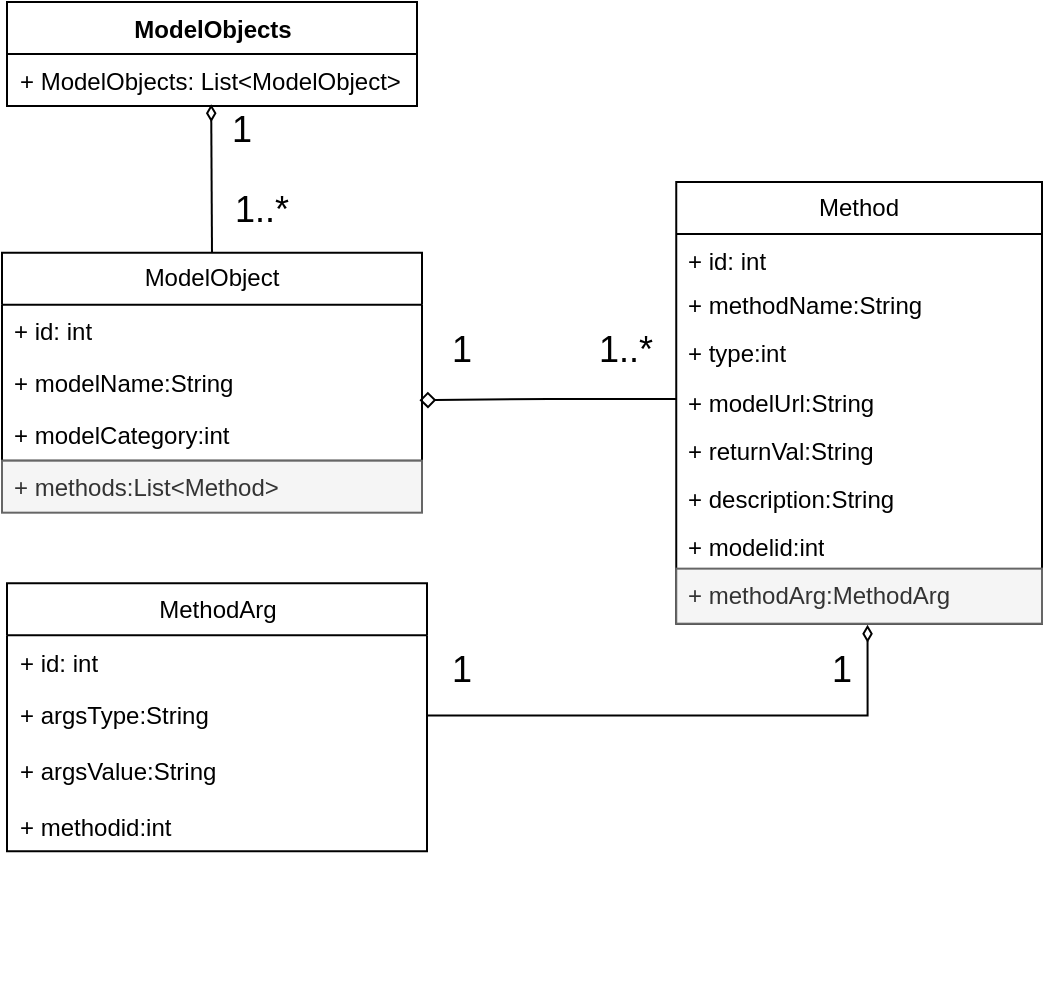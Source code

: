 <mxfile version="24.4.8" type="github" pages="2">
  <diagram name="第 1 页" id="2eAgeC-R04hNYni1SeuB">
    <mxGraphModel dx="1090" dy="634" grid="1" gridSize="10" guides="1" tooltips="1" connect="1" arrows="1" fold="1" page="1" pageScale="1" pageWidth="1169" pageHeight="827" math="0" shadow="0">
      <root>
        <mxCell id="0" />
        <mxCell id="1" parent="0" />
        <mxCell id="SbAz0DDFr4h_F-9t35oi-29" value="" style="group" parent="1" vertex="1" connectable="0">
          <mxGeometry x="340" y="315.34" width="210" height="150" as="geometry" />
        </mxCell>
        <mxCell id="SbAz0DDFr4h_F-9t35oi-14" value="ModelObject" style="swimlane;fontStyle=0;childLayout=stackLayout;horizontal=1;startSize=26;fillColor=none;horizontalStack=0;resizeParent=1;resizeParentMax=0;resizeLast=0;collapsible=1;marginBottom=0;whiteSpace=wrap;html=1;" parent="SbAz0DDFr4h_F-9t35oi-29" vertex="1">
          <mxGeometry width="210" height="104" as="geometry">
            <mxRectangle width="120" height="30" as="alternateBounds" />
          </mxGeometry>
        </mxCell>
        <mxCell id="SbAz0DDFr4h_F-9t35oi-15" value="+ id: int" style="text;strokeColor=none;fillColor=none;align=left;verticalAlign=top;spacingLeft=4;spacingRight=4;overflow=hidden;rotatable=0;points=[[0,0.5],[1,0.5]];portConstraint=eastwest;whiteSpace=wrap;html=1;" parent="SbAz0DDFr4h_F-9t35oi-14" vertex="1">
          <mxGeometry y="26" width="210" height="26" as="geometry" />
        </mxCell>
        <mxCell id="SbAz0DDFr4h_F-9t35oi-16" value="+ modelName:String" style="text;strokeColor=none;fillColor=none;align=left;verticalAlign=top;spacingLeft=4;spacingRight=4;overflow=hidden;rotatable=0;points=[[0,0.5],[1,0.5]];portConstraint=eastwest;whiteSpace=wrap;html=1;" parent="SbAz0DDFr4h_F-9t35oi-14" vertex="1">
          <mxGeometry y="52" width="210" height="26" as="geometry" />
        </mxCell>
        <mxCell id="QA75WJgBb5IEhuRQtN35-2" value="+ modelCategory:int" style="text;strokeColor=none;fillColor=none;align=left;verticalAlign=top;spacingLeft=4;spacingRight=4;overflow=hidden;rotatable=0;points=[[0,0.5],[1,0.5]];portConstraint=eastwest;whiteSpace=wrap;html=1;" vertex="1" parent="SbAz0DDFr4h_F-9t35oi-14">
          <mxGeometry y="78" width="210" height="26" as="geometry" />
        </mxCell>
        <mxCell id="SbAz0DDFr4h_F-9t35oi-23" value="+ methods:List&amp;lt;Method&amp;gt;" style="text;strokeColor=#666666;fillColor=#f5f5f5;align=left;verticalAlign=top;spacingLeft=4;spacingRight=4;overflow=hidden;rotatable=0;points=[[0,0.5],[1,0.5]];portConstraint=eastwest;whiteSpace=wrap;html=1;fontColor=#333333;" parent="SbAz0DDFr4h_F-9t35oi-29" vertex="1">
          <mxGeometry y="104" width="210.0" height="26" as="geometry" />
        </mxCell>
        <mxCell id="SbAz0DDFr4h_F-9t35oi-70" value="" style="group" parent="1" vertex="1" connectable="0">
          <mxGeometry x="660" y="280" width="200" height="200.68" as="geometry" />
        </mxCell>
        <mxCell id="SbAz0DDFr4h_F-9t35oi-71" value="Method" style="swimlane;fontStyle=0;childLayout=stackLayout;horizontal=1;startSize=26;fillColor=none;horizontalStack=0;resizeParent=1;resizeParentMax=0;resizeLast=0;collapsible=1;marginBottom=0;whiteSpace=wrap;html=1;" parent="SbAz0DDFr4h_F-9t35oi-70" vertex="1">
          <mxGeometry x="17.125" width="182.875" height="220.84" as="geometry">
            <mxRectangle width="120" height="30" as="alternateBounds" />
          </mxGeometry>
        </mxCell>
        <mxCell id="SbAz0DDFr4h_F-9t35oi-72" value="+ id: int" style="text;strokeColor=none;fillColor=none;align=left;verticalAlign=top;spacingLeft=4;spacingRight=4;overflow=hidden;rotatable=0;points=[[0,0.5],[1,0.5]];portConstraint=eastwest;whiteSpace=wrap;html=1;" parent="SbAz0DDFr4h_F-9t35oi-71" vertex="1">
          <mxGeometry y="26" width="182.875" height="22.36" as="geometry" />
        </mxCell>
        <mxCell id="SbAz0DDFr4h_F-9t35oi-73" value="+ methodName:String&amp;nbsp;" style="text;strokeColor=none;fillColor=none;align=left;verticalAlign=top;spacingLeft=4;spacingRight=4;overflow=hidden;rotatable=0;points=[[0,0.5],[1,0.5]];portConstraint=eastwest;whiteSpace=wrap;html=1;" parent="SbAz0DDFr4h_F-9t35oi-71" vertex="1">
          <mxGeometry y="48.36" width="182.875" height="24.08" as="geometry" />
        </mxCell>
        <mxCell id="QA75WJgBb5IEhuRQtN35-4" value="+ type:int" style="text;strokeColor=none;fillColor=none;align=left;verticalAlign=top;spacingLeft=4;spacingRight=4;overflow=hidden;rotatable=0;points=[[0,0.5],[1,0.5]];portConstraint=eastwest;whiteSpace=wrap;html=1;" vertex="1" parent="SbAz0DDFr4h_F-9t35oi-71">
          <mxGeometry y="72.44" width="182.875" height="24.08" as="geometry" />
        </mxCell>
        <mxCell id="SbAz0DDFr4h_F-9t35oi-75" value="+ modelUrl:String" style="text;strokeColor=none;fillColor=none;align=left;verticalAlign=top;spacingLeft=4;spacingRight=4;overflow=hidden;rotatable=0;points=[[0,0.5],[1,0.5]];portConstraint=eastwest;whiteSpace=wrap;html=1;" parent="SbAz0DDFr4h_F-9t35oi-71" vertex="1">
          <mxGeometry y="96.52" width="182.875" height="24.0" as="geometry" />
        </mxCell>
        <mxCell id="ualibCEGBtoHms4jxuWA-9" value="+&amp;nbsp;returnVal:String" style="text;strokeColor=none;fillColor=none;align=left;verticalAlign=top;spacingLeft=4;spacingRight=4;overflow=hidden;rotatable=0;points=[[0,0.5],[1,0.5]];portConstraint=eastwest;whiteSpace=wrap;html=1;" vertex="1" parent="SbAz0DDFr4h_F-9t35oi-71">
          <mxGeometry y="120.52" width="182.875" height="24.8" as="geometry" />
        </mxCell>
        <mxCell id="SbAz0DDFr4h_F-9t35oi-98" value="+ description:String" style="text;strokeColor=none;fillColor=none;align=left;verticalAlign=top;spacingLeft=4;spacingRight=4;overflow=hidden;rotatable=0;points=[[0,0.5],[1,0.5]];portConstraint=eastwest;whiteSpace=wrap;html=1;" parent="SbAz0DDFr4h_F-9t35oi-71" vertex="1">
          <mxGeometry y="145.32" width="182.875" height="24.0" as="geometry" />
        </mxCell>
        <mxCell id="SbAz0DDFr4h_F-9t35oi-76" value="+ modelid:int" style="text;strokeColor=none;fillColor=none;align=left;verticalAlign=top;spacingLeft=4;spacingRight=4;overflow=hidden;rotatable=0;points=[[0,0.5],[1,0.5]];portConstraint=eastwest;whiteSpace=wrap;html=1;" parent="SbAz0DDFr4h_F-9t35oi-71" vertex="1">
          <mxGeometry y="169.32" width="182.875" height="24.0" as="geometry" />
        </mxCell>
        <mxCell id="SbAz0DDFr4h_F-9t35oi-77" value="+ methodArg:MethodArg" style="text;strokeColor=#666666;fillColor=#f5f5f5;align=left;verticalAlign=top;spacingLeft=4;spacingRight=4;overflow=hidden;rotatable=0;points=[[0,0.5],[1,0.5]];portConstraint=eastwest;whiteSpace=wrap;html=1;fontColor=#333333;" parent="SbAz0DDFr4h_F-9t35oi-71" vertex="1">
          <mxGeometry y="193.32" width="182.875" height="27.52" as="geometry" />
        </mxCell>
        <mxCell id="SbAz0DDFr4h_F-9t35oi-93" value="" style="group" parent="1" vertex="1" connectable="0">
          <mxGeometry x="342.5" y="480.68" width="210" height="200" as="geometry" />
        </mxCell>
        <mxCell id="SbAz0DDFr4h_F-9t35oi-94" value="MethodArg" style="swimlane;fontStyle=0;childLayout=stackLayout;horizontal=1;startSize=26;fillColor=none;horizontalStack=0;resizeParent=1;resizeParentMax=0;resizeLast=0;collapsible=1;marginBottom=0;whiteSpace=wrap;html=1;" parent="SbAz0DDFr4h_F-9t35oi-93" vertex="1">
          <mxGeometry width="210" height="134" as="geometry">
            <mxRectangle width="120" height="30" as="alternateBounds" />
          </mxGeometry>
        </mxCell>
        <mxCell id="SbAz0DDFr4h_F-9t35oi-95" value="+ id: int" style="text;strokeColor=none;fillColor=none;align=left;verticalAlign=top;spacingLeft=4;spacingRight=4;overflow=hidden;rotatable=0;points=[[0,0.5],[1,0.5]];portConstraint=eastwest;whiteSpace=wrap;html=1;" parent="SbAz0DDFr4h_F-9t35oi-94" vertex="1">
          <mxGeometry y="26" width="210" height="26" as="geometry" />
        </mxCell>
        <mxCell id="SbAz0DDFr4h_F-9t35oi-96" value="+ argsType:String" style="text;strokeColor=none;fillColor=none;align=left;verticalAlign=top;spacingLeft=4;spacingRight=4;overflow=hidden;rotatable=0;points=[[0,0.5],[1,0.5]];portConstraint=eastwest;whiteSpace=wrap;html=1;" parent="SbAz0DDFr4h_F-9t35oi-94" vertex="1">
          <mxGeometry y="52" width="210" height="28" as="geometry" />
        </mxCell>
        <mxCell id="X31dGBQLlkKmHHwzrpvk-1" value="+ argsValue:String" style="text;strokeColor=none;fillColor=none;align=left;verticalAlign=top;spacingLeft=4;spacingRight=4;overflow=hidden;rotatable=0;points=[[0,0.5],[1,0.5]];portConstraint=eastwest;whiteSpace=wrap;html=1;" parent="SbAz0DDFr4h_F-9t35oi-94" vertex="1">
          <mxGeometry y="80" width="210" height="28" as="geometry" />
        </mxCell>
        <mxCell id="SbAz0DDFr4h_F-9t35oi-99" value="+ methodid:int" style="text;strokeColor=none;fillColor=none;align=left;verticalAlign=top;spacingLeft=4;spacingRight=4;overflow=hidden;rotatable=0;points=[[0,0.5],[1,0.5]];portConstraint=eastwest;whiteSpace=wrap;html=1;" parent="SbAz0DDFr4h_F-9t35oi-94" vertex="1">
          <mxGeometry y="108" width="210" height="26" as="geometry" />
        </mxCell>
        <mxCell id="zyXgO9R8dJ2PUQRsxswK-3" value="ModelObjects" style="swimlane;fontStyle=1;align=center;verticalAlign=top;childLayout=stackLayout;horizontal=1;startSize=26;horizontalStack=0;resizeParent=1;resizeParentMax=0;resizeLast=0;collapsible=1;marginBottom=0;whiteSpace=wrap;html=1;" parent="1" vertex="1">
          <mxGeometry x="342.5" y="190" width="205" height="52" as="geometry" />
        </mxCell>
        <mxCell id="zyXgO9R8dJ2PUQRsxswK-4" value="+ ModelObjects: List&amp;lt;ModelObject&amp;gt;" style="text;strokeColor=none;fillColor=none;align=left;verticalAlign=top;spacingLeft=4;spacingRight=4;overflow=hidden;rotatable=0;points=[[0,0.5],[1,0.5]];portConstraint=eastwest;whiteSpace=wrap;html=1;" parent="zyXgO9R8dJ2PUQRsxswK-3" vertex="1">
          <mxGeometry y="26" width="205" height="26" as="geometry" />
        </mxCell>
        <mxCell id="zyXgO9R8dJ2PUQRsxswK-7" style="rounded=0;orthogonalLoop=1;jettySize=auto;html=1;entryX=0.498;entryY=0.968;entryDx=0;entryDy=0;entryPerimeter=0;endArrow=diamondThin;endFill=0;exitX=0.5;exitY=0;exitDx=0;exitDy=0;" parent="1" source="SbAz0DDFr4h_F-9t35oi-14" target="zyXgO9R8dJ2PUQRsxswK-4" edge="1">
          <mxGeometry relative="1" as="geometry" />
        </mxCell>
        <mxCell id="zyXgO9R8dJ2PUQRsxswK-10" value="&lt;font style=&quot;font-size: 18px;&quot;&gt;1..*&lt;/font&gt;" style="text;html=1;align=center;verticalAlign=middle;whiteSpace=wrap;rounded=0;" parent="1" vertex="1">
          <mxGeometry x="460" y="290" width="20" height="8" as="geometry" />
        </mxCell>
        <mxCell id="zyXgO9R8dJ2PUQRsxswK-11" value="&lt;font style=&quot;font-size: 18px;&quot;&gt;1&lt;/font&gt;" style="text;html=1;align=center;verticalAlign=middle;whiteSpace=wrap;rounded=0;" parent="1" vertex="1">
          <mxGeometry x="450" y="250" width="20" height="8" as="geometry" />
        </mxCell>
        <mxCell id="ualibCEGBtoHms4jxuWA-13" style="edgeStyle=orthogonalEdgeStyle;rounded=0;orthogonalLoop=1;jettySize=auto;html=1;entryX=0.523;entryY=1.019;entryDx=0;entryDy=0;entryPerimeter=0;endArrow=diamondThin;endFill=0;" edge="1" parent="1" source="SbAz0DDFr4h_F-9t35oi-96" target="SbAz0DDFr4h_F-9t35oi-77">
          <mxGeometry relative="1" as="geometry" />
        </mxCell>
        <mxCell id="ualibCEGBtoHms4jxuWA-16" value="&lt;font style=&quot;font-size: 18px;&quot;&gt;1&lt;/font&gt;" style="text;html=1;align=center;verticalAlign=middle;whiteSpace=wrap;rounded=0;" vertex="1" parent="1">
          <mxGeometry x="560" y="360" width="20" height="8" as="geometry" />
        </mxCell>
        <mxCell id="ualibCEGBtoHms4jxuWA-17" value="&lt;font style=&quot;font-size: 18px;&quot;&gt;1&lt;/font&gt;" style="text;html=1;align=center;verticalAlign=middle;whiteSpace=wrap;rounded=0;" vertex="1" parent="1">
          <mxGeometry x="750" y="520" width="20" height="8" as="geometry" />
        </mxCell>
        <mxCell id="ualibCEGBtoHms4jxuWA-18" value="&lt;font style=&quot;font-size: 18px;&quot;&gt;1&lt;/font&gt;" style="text;html=1;align=center;verticalAlign=middle;whiteSpace=wrap;rounded=0;" vertex="1" parent="1">
          <mxGeometry x="560" y="520" width="20" height="8" as="geometry" />
        </mxCell>
        <mxCell id="VTVYJv35SNL--PON1OUb-27" value="&lt;font style=&quot;font-size: 18px;&quot;&gt;1..*&lt;/font&gt;" style="text;html=1;align=center;verticalAlign=middle;whiteSpace=wrap;rounded=0;" parent="1" vertex="1">
          <mxGeometry x="644.045" y="360" width="15.951" height="8.0" as="geometry" />
        </mxCell>
        <mxCell id="QA75WJgBb5IEhuRQtN35-5" style="edgeStyle=orthogonalEdgeStyle;rounded=0;orthogonalLoop=1;jettySize=auto;html=1;entryX=0.994;entryY=0.836;entryDx=0;entryDy=0;entryPerimeter=0;endArrow=diamond;endFill=0;" edge="1" parent="1" source="SbAz0DDFr4h_F-9t35oi-75" target="SbAz0DDFr4h_F-9t35oi-16">
          <mxGeometry relative="1" as="geometry" />
        </mxCell>
      </root>
    </mxGraphModel>
  </diagram>
  <diagram id="2nIudb9Nil_v2xU6o04d" name="第 2 页">
    <mxGraphModel dx="627" dy="523" grid="1" gridSize="10" guides="1" tooltips="1" connect="1" arrows="1" fold="1" page="1" pageScale="1" pageWidth="1169" pageHeight="827" math="0" shadow="0">
      <root>
        <mxCell id="0" />
        <mxCell id="1" parent="0" />
        <mxCell id="9fIwNDRbNeXNYyzYhg-B-1" value="" style="group" vertex="1" connectable="0" parent="1">
          <mxGeometry x="350" y="290" width="190" height="150" as="geometry" />
        </mxCell>
        <mxCell id="9fIwNDRbNeXNYyzYhg-B-2" value="ModelObject" style="swimlane;fontStyle=0;childLayout=stackLayout;horizontal=1;startSize=26;fillColor=none;horizontalStack=0;resizeParent=1;resizeParentMax=0;resizeLast=0;collapsible=1;marginBottom=0;whiteSpace=wrap;html=1;" vertex="1" parent="9fIwNDRbNeXNYyzYhg-B-1">
          <mxGeometry width="190" height="122" as="geometry">
            <mxRectangle width="120" height="30" as="alternateBounds" />
          </mxGeometry>
        </mxCell>
        <mxCell id="9fIwNDRbNeXNYyzYhg-B-3" value="+ id: int" style="text;strokeColor=none;fillColor=none;align=left;verticalAlign=top;spacingLeft=4;spacingRight=4;overflow=hidden;rotatable=0;points=[[0,0.5],[1,0.5]];portConstraint=eastwest;whiteSpace=wrap;html=1;" vertex="1" parent="9fIwNDRbNeXNYyzYhg-B-2">
          <mxGeometry y="26" width="190" height="26" as="geometry" />
        </mxCell>
        <mxCell id="9fIwNDRbNeXNYyzYhg-B-4" value="+ modelName:String" style="text;strokeColor=none;fillColor=none;align=left;verticalAlign=top;spacingLeft=4;spacingRight=4;overflow=hidden;rotatable=0;points=[[0,0.5],[1,0.5]];portConstraint=eastwest;whiteSpace=wrap;html=1;" vertex="1" parent="9fIwNDRbNeXNYyzYhg-B-2">
          <mxGeometry y="52" width="190" height="18" as="geometry" />
        </mxCell>
        <mxCell id="9fIwNDRbNeXNYyzYhg-B-5" value="+ modelCategory:int" style="text;strokeColor=none;fillColor=none;align=left;verticalAlign=top;spacingLeft=4;spacingRight=4;overflow=hidden;rotatable=0;points=[[0,0.5],[1,0.5]];portConstraint=eastwest;whiteSpace=wrap;html=1;" vertex="1" parent="9fIwNDRbNeXNYyzYhg-B-2">
          <mxGeometry y="70" width="190" height="52" as="geometry" />
        </mxCell>
        <mxCell id="9fIwNDRbNeXNYyzYhg-B-6" value="+ methods:List&amp;lt;Method&amp;gt;" style="text;strokeColor=#666666;fillColor=#f5f5f5;align=left;verticalAlign=top;spacingLeft=4;spacingRight=4;overflow=hidden;rotatable=0;points=[[0,0.5],[1,0.5]];portConstraint=eastwest;whiteSpace=wrap;html=1;fontColor=#333333;" vertex="1" parent="9fIwNDRbNeXNYyzYhg-B-1">
          <mxGeometry y="104" width="190.0" height="26" as="geometry" />
        </mxCell>
        <mxCell id="9fIwNDRbNeXNYyzYhg-B-7" value="" style="group" vertex="1" connectable="0" parent="1">
          <mxGeometry x="660" y="270" width="250.77" height="172" as="geometry" />
        </mxCell>
        <mxCell id="9fIwNDRbNeXNYyzYhg-B-8" value="Method" style="swimlane;fontStyle=0;childLayout=stackLayout;horizontal=1;startSize=26;fillColor=none;horizontalStack=0;resizeParent=1;resizeParentMax=0;resizeLast=0;collapsible=1;marginBottom=0;whiteSpace=wrap;html=1;" vertex="1" parent="9fIwNDRbNeXNYyzYhg-B-7">
          <mxGeometry x="21.473" width="229.297" height="161.88" as="geometry">
            <mxRectangle width="120" height="30" as="alternateBounds" />
          </mxGeometry>
        </mxCell>
        <mxCell id="9fIwNDRbNeXNYyzYhg-B-9" value="+ id: int" style="text;strokeColor=none;fillColor=none;align=left;verticalAlign=top;spacingLeft=4;spacingRight=4;overflow=hidden;rotatable=0;points=[[0,0.5],[1,0.5]];portConstraint=eastwest;whiteSpace=wrap;html=1;" vertex="1" parent="9fIwNDRbNeXNYyzYhg-B-8">
          <mxGeometry y="26" width="229.297" height="22.36" as="geometry" />
        </mxCell>
        <mxCell id="9fIwNDRbNeXNYyzYhg-B-10" value="+ methodName:String&amp;nbsp;" style="text;strokeColor=none;fillColor=none;align=left;verticalAlign=top;spacingLeft=4;spacingRight=4;overflow=hidden;rotatable=0;points=[[0,0.5],[1,0.5]];portConstraint=eastwest;whiteSpace=wrap;html=1;" vertex="1" parent="9fIwNDRbNeXNYyzYhg-B-8">
          <mxGeometry y="48.36" width="229.297" height="24.08" as="geometry" />
        </mxCell>
        <mxCell id="9fIwNDRbNeXNYyzYhg-B-11" value="+ interpreter:String" style="text;strokeColor=none;fillColor=none;align=left;verticalAlign=top;spacingLeft=4;spacingRight=4;overflow=hidden;rotatable=0;points=[[0,0.5],[1,0.5]];portConstraint=eastwest;whiteSpace=wrap;html=1;" vertex="1" parent="9fIwNDRbNeXNYyzYhg-B-8">
          <mxGeometry y="72.44" width="229.297" height="17.2" as="geometry" />
        </mxCell>
        <mxCell id="9fIwNDRbNeXNYyzYhg-B-12" value="+ modelUrl:String" style="text;strokeColor=none;fillColor=none;align=left;verticalAlign=top;spacingLeft=4;spacingRight=4;overflow=hidden;rotatable=0;points=[[0,0.5],[1,0.5]];portConstraint=eastwest;whiteSpace=wrap;html=1;" vertex="1" parent="9fIwNDRbNeXNYyzYhg-B-8">
          <mxGeometry y="89.64" width="229.297" height="22.36" as="geometry" />
        </mxCell>
        <mxCell id="9fIwNDRbNeXNYyzYhg-B-13" value="+ modelid:int" style="text;strokeColor=none;fillColor=none;align=left;verticalAlign=top;spacingLeft=4;spacingRight=4;overflow=hidden;rotatable=0;points=[[0,0.5],[1,0.5]];portConstraint=eastwest;whiteSpace=wrap;html=1;" vertex="1" parent="9fIwNDRbNeXNYyzYhg-B-8">
          <mxGeometry y="112.0" width="229.297" height="22.36" as="geometry" />
        </mxCell>
        <mxCell id="9fIwNDRbNeXNYyzYhg-B-14" value="+ methodParameters:MethodParameter" style="text;strokeColor=#666666;fillColor=#f5f5f5;align=left;verticalAlign=top;spacingLeft=4;spacingRight=4;overflow=hidden;rotatable=0;points=[[0,0.5],[1,0.5]];portConstraint=eastwest;whiteSpace=wrap;html=1;fontColor=#333333;" vertex="1" parent="9fIwNDRbNeXNYyzYhg-B-8">
          <mxGeometry y="134.36" width="229.297" height="27.52" as="geometry" />
        </mxCell>
        <mxCell id="9fIwNDRbNeXNYyzYhg-B-35" value="&lt;font style=&quot;font-size: 10px;&quot;&gt;1..*&lt;/font&gt;" style="text;html=1;align=center;verticalAlign=middle;whiteSpace=wrap;rounded=0;" vertex="1" parent="9fIwNDRbNeXNYyzYhg-B-7">
          <mxGeometry x="-10" y="60" width="20" height="8" as="geometry" />
        </mxCell>
        <mxCell id="9fIwNDRbNeXNYyzYhg-B-16" value="" style="group" vertex="1" connectable="0" parent="1">
          <mxGeometry x="680.77" y="40" width="230" height="210" as="geometry" />
        </mxCell>
        <mxCell id="9fIwNDRbNeXNYyzYhg-B-17" value="MethodParamether" style="swimlane;fontStyle=0;childLayout=stackLayout;horizontal=1;startSize=26;fillColor=none;horizontalStack=0;resizeParent=1;resizeParentMax=0;resizeLast=0;collapsible=1;marginBottom=0;whiteSpace=wrap;html=1;" vertex="1" parent="9fIwNDRbNeXNYyzYhg-B-16">
          <mxGeometry width="230" height="168.8" as="geometry">
            <mxRectangle width="120" height="30" as="alternateBounds" />
          </mxGeometry>
        </mxCell>
        <mxCell id="9fIwNDRbNeXNYyzYhg-B-18" value="+ id: int" style="text;strokeColor=none;fillColor=none;align=left;verticalAlign=top;spacingLeft=4;spacingRight=4;overflow=hidden;rotatable=0;points=[[0,0.5],[1,0.5]];portConstraint=eastwest;whiteSpace=wrap;html=1;" vertex="1" parent="9fIwNDRbNeXNYyzYhg-B-17">
          <mxGeometry y="26" width="230" height="27.3" as="geometry" />
        </mxCell>
        <mxCell id="9fIwNDRbNeXNYyzYhg-B-19" value="+ args:String" style="text;strokeColor=none;fillColor=none;align=left;verticalAlign=top;spacingLeft=4;spacingRight=4;overflow=hidden;rotatable=0;points=[[0,0.5],[1,0.5]];portConstraint=eastwest;whiteSpace=wrap;html=1;" vertex="1" parent="9fIwNDRbNeXNYyzYhg-B-17">
          <mxGeometry y="53.3" width="230" height="29.4" as="geometry" />
        </mxCell>
        <mxCell id="9fIwNDRbNeXNYyzYhg-B-20" value="+&amp;nbsp;returnType:String" style="text;strokeColor=none;fillColor=none;align=left;verticalAlign=top;spacingLeft=4;spacingRight=4;overflow=hidden;rotatable=0;points=[[0,0.5],[1,0.5]];portConstraint=eastwest;whiteSpace=wrap;html=1;" vertex="1" parent="9fIwNDRbNeXNYyzYhg-B-17">
          <mxGeometry y="82.7" width="230" height="31.5" as="geometry" />
        </mxCell>
        <mxCell id="9fIwNDRbNeXNYyzYhg-B-21" value="+ description:String" style="text;strokeColor=none;fillColor=none;align=left;verticalAlign=top;spacingLeft=4;spacingRight=4;overflow=hidden;rotatable=0;points=[[0,0.5],[1,0.5]];portConstraint=eastwest;whiteSpace=wrap;html=1;" vertex="1" parent="9fIwNDRbNeXNYyzYhg-B-17">
          <mxGeometry y="114.2" width="230" height="27.3" as="geometry" />
        </mxCell>
        <mxCell id="9fIwNDRbNeXNYyzYhg-B-22" value="+ methodid:int" style="text;strokeColor=none;fillColor=none;align=left;verticalAlign=top;spacingLeft=4;spacingRight=4;overflow=hidden;rotatable=0;points=[[0,0.5],[1,0.5]];portConstraint=eastwest;whiteSpace=wrap;html=1;" vertex="1" parent="9fIwNDRbNeXNYyzYhg-B-17">
          <mxGeometry y="141.5" width="230" height="27.3" as="geometry" />
        </mxCell>
        <mxCell id="9fIwNDRbNeXNYyzYhg-B-41" value="&lt;font style=&quot;font-size: 10px;&quot;&gt;1&lt;/font&gt;" style="text;html=1;align=center;verticalAlign=middle;whiteSpace=wrap;rounded=0;" vertex="1" parent="9fIwNDRbNeXNYyzYhg-B-16">
          <mxGeometry x="119.23" y="178" width="20" height="8" as="geometry" />
        </mxCell>
        <mxCell id="9fIwNDRbNeXNYyzYhg-B-23" value="ModelObjects" style="swimlane;fontStyle=1;align=center;verticalAlign=top;childLayout=stackLayout;horizontal=1;startSize=26;horizontalStack=0;resizeParent=1;resizeParentMax=0;resizeLast=0;collapsible=1;marginBottom=0;whiteSpace=wrap;html=1;" vertex="1" parent="1">
          <mxGeometry x="340" y="90" width="210" height="52" as="geometry" />
        </mxCell>
        <mxCell id="9fIwNDRbNeXNYyzYhg-B-24" value="+ ModelObjects: List&amp;lt;ModelObject&amp;gt;" style="text;strokeColor=none;fillColor=none;align=left;verticalAlign=top;spacingLeft=4;spacingRight=4;overflow=hidden;rotatable=0;points=[[0,0.5],[1,0.5]];portConstraint=eastwest;whiteSpace=wrap;html=1;" vertex="1" parent="9fIwNDRbNeXNYyzYhg-B-23">
          <mxGeometry y="26" width="210" height="26" as="geometry" />
        </mxCell>
        <mxCell id="9fIwNDRbNeXNYyzYhg-B-25" style="rounded=0;orthogonalLoop=1;jettySize=auto;html=1;entryX=0.498;entryY=0.968;entryDx=0;entryDy=0;entryPerimeter=0;endArrow=diamondThin;endFill=0;exitX=0.5;exitY=0;exitDx=0;exitDy=0;" edge="1" parent="1" source="9fIwNDRbNeXNYyzYhg-B-2" target="9fIwNDRbNeXNYyzYhg-B-24">
          <mxGeometry relative="1" as="geometry" />
        </mxCell>
        <mxCell id="9fIwNDRbNeXNYyzYhg-B-26" value="&lt;font style=&quot;font-size: 10px;&quot;&gt;1..*&lt;/font&gt;" style="text;html=1;align=center;verticalAlign=middle;whiteSpace=wrap;rounded=0;" vertex="1" parent="1">
          <mxGeometry x="450" y="250" width="20" height="8" as="geometry" />
        </mxCell>
        <mxCell id="9fIwNDRbNeXNYyzYhg-B-27" value="&lt;font style=&quot;font-size: 12px;&quot;&gt;1&lt;/font&gt;" style="text;html=1;align=center;verticalAlign=middle;whiteSpace=wrap;rounded=0;" vertex="1" parent="1">
          <mxGeometry x="450" y="170" width="20" height="8" as="geometry" />
        </mxCell>
        <mxCell id="9fIwNDRbNeXNYyzYhg-B-33" style="edgeStyle=orthogonalEdgeStyle;rounded=0;orthogonalLoop=1;jettySize=auto;html=1;entryX=1;entryY=0.5;entryDx=0;entryDy=0;endArrow=diamondThin;endFill=0;" edge="1" parent="1" source="9fIwNDRbNeXNYyzYhg-B-8" target="9fIwNDRbNeXNYyzYhg-B-4">
          <mxGeometry relative="1" as="geometry">
            <mxPoint x="737" y="376.064" as="targetPoint" />
          </mxGeometry>
        </mxCell>
        <mxCell id="9fIwNDRbNeXNYyzYhg-B-15" value="&lt;font style=&quot;font-size: 10px;&quot;&gt;1&lt;/font&gt;" style="text;html=1;align=center;verticalAlign=middle;whiteSpace=wrap;rounded=0;" vertex="1" parent="1">
          <mxGeometry x="550" y="330" width="20" height="8" as="geometry" />
        </mxCell>
        <mxCell id="9fIwNDRbNeXNYyzYhg-B-39" style="edgeStyle=orthogonalEdgeStyle;rounded=0;orthogonalLoop=1;jettySize=auto;html=1;endArrow=diamondThin;endFill=0;" edge="1" parent="1" source="9fIwNDRbNeXNYyzYhg-B-17" target="9fIwNDRbNeXNYyzYhg-B-8">
          <mxGeometry relative="1" as="geometry" />
        </mxCell>
        <mxCell id="9fIwNDRbNeXNYyzYhg-B-40" value="&lt;font style=&quot;font-size: 10px;&quot;&gt;1&lt;/font&gt;" style="text;html=1;align=center;verticalAlign=middle;whiteSpace=wrap;rounded=0;" vertex="1" parent="1">
          <mxGeometry x="800" y="250" width="20" height="8" as="geometry" />
        </mxCell>
      </root>
    </mxGraphModel>
  </diagram>
</mxfile>
